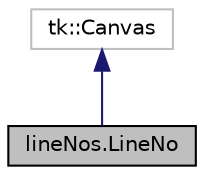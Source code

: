 digraph "lineNos.LineNo"
{
 // LATEX_PDF_SIZE
  edge [fontname="Helvetica",fontsize="10",labelfontname="Helvetica",labelfontsize="10"];
  node [fontname="Helvetica",fontsize="10",shape=record];
  Node1 [label="lineNos.LineNo",height=0.2,width=0.4,color="black", fillcolor="grey75", style="filled", fontcolor="black",tooltip="Line Numbers."];
  Node2 -> Node1 [dir="back",color="midnightblue",fontsize="10",style="solid",fontname="Helvetica"];
  Node2 [label="tk::Canvas",height=0.2,width=0.4,color="grey75", fillcolor="white", style="filled",tooltip=" "];
}
